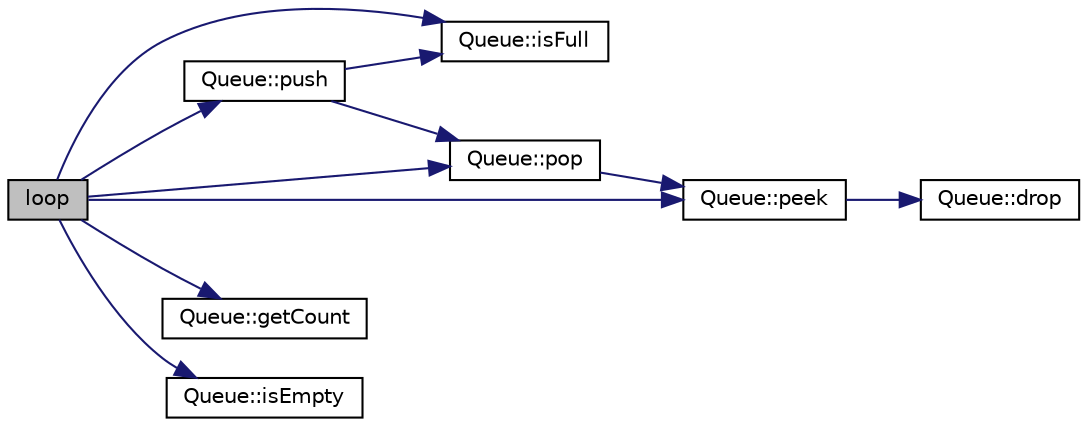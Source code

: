 digraph "loop"
{
  edge [fontname="Helvetica",fontsize="10",labelfontname="Helvetica",labelfontsize="10"];
  node [fontname="Helvetica",fontsize="10",shape=record];
  rankdir="LR";
  Node0 [label="loop",height=0.2,width=0.4,color="black", fillcolor="grey75", style="filled", fontcolor="black"];
  Node0 -> Node1 [color="midnightblue",fontsize="10",style="solid",fontname="Helvetica"];
  Node1 [label="Queue::push",height=0.2,width=0.4,color="black", fillcolor="white", style="filled",URL="$class_queue.html#a415958dbf4a259a52bbc30e20af0d4a7",tooltip="Push record to queue. "];
  Node1 -> Node2 [color="midnightblue",fontsize="10",style="solid",fontname="Helvetica"];
  Node2 [label="Queue::isFull",height=0.2,width=0.4,color="black", fillcolor="white", style="filled",URL="$class_queue.html#ac89d81f40709b5552abfa44e5a923e29",tooltip="get fullness state of the queue "];
  Node1 -> Node3 [color="midnightblue",fontsize="10",style="solid",fontname="Helvetica"];
  Node3 [label="Queue::pop",height=0.2,width=0.4,color="black", fillcolor="white", style="filled",URL="$class_queue.html#a0ffe1950f8d1afcc4ec0e0fb3de802da",tooltip="Pop record from queue. "];
  Node3 -> Node4 [color="midnightblue",fontsize="10",style="solid",fontname="Helvetica"];
  Node4 [label="Queue::peek",height=0.2,width=0.4,color="black", fillcolor="white", style="filled",URL="$class_queue.html#a5a715cb528a84594bab04cb73afbfc4b",tooltip="Peek record from queue. "];
  Node4 -> Node5 [color="midnightblue",fontsize="10",style="solid",fontname="Helvetica"];
  Node5 [label="Queue::drop",height=0.2,width=0.4,color="black", fillcolor="white", style="filled",URL="$class_queue.html#a29b1ce254f3ba5f5f03c5c7c6ef6ccc7",tooltip="Drop current record from queue. "];
  Node0 -> Node6 [color="midnightblue",fontsize="10",style="solid",fontname="Helvetica"];
  Node6 [label="Queue::getCount",height=0.2,width=0.4,color="black", fillcolor="white", style="filled",URL="$class_queue.html#a22c1c550f8c72c6b978380b370d241d4",tooltip="get number of records in the queue "];
  Node0 -> Node2 [color="midnightblue",fontsize="10",style="solid",fontname="Helvetica"];
  Node0 -> Node3 [color="midnightblue",fontsize="10",style="solid",fontname="Helvetica"];
  Node0 -> Node4 [color="midnightblue",fontsize="10",style="solid",fontname="Helvetica"];
  Node0 -> Node7 [color="midnightblue",fontsize="10",style="solid",fontname="Helvetica"];
  Node7 [label="Queue::isEmpty",height=0.2,width=0.4,color="black", fillcolor="white", style="filled",URL="$class_queue.html#ab3a315c4c5a71572a70434c6dd9f1073",tooltip="get emptiness state of the queue "];
}
